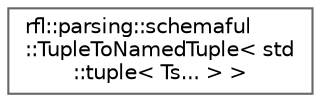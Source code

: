 digraph "类继承关系图"
{
 // LATEX_PDF_SIZE
  bgcolor="transparent";
  edge [fontname=Helvetica,fontsize=10,labelfontname=Helvetica,labelfontsize=10];
  node [fontname=Helvetica,fontsize=10,shape=box,height=0.2,width=0.4];
  rankdir="LR";
  Node0 [id="Node000000",label="rfl::parsing::schemaful\l::TupleToNamedTuple\< std\l::tuple\< Ts... \> \>",height=0.2,width=0.4,color="grey40", fillcolor="white", style="filled",URL="$structrfl_1_1parsing_1_1schemaful_1_1_tuple_to_named_tuple_3_01std_1_1tuple_3_01_ts_8_8_8_01_4_01_4.html",tooltip=" "];
}
